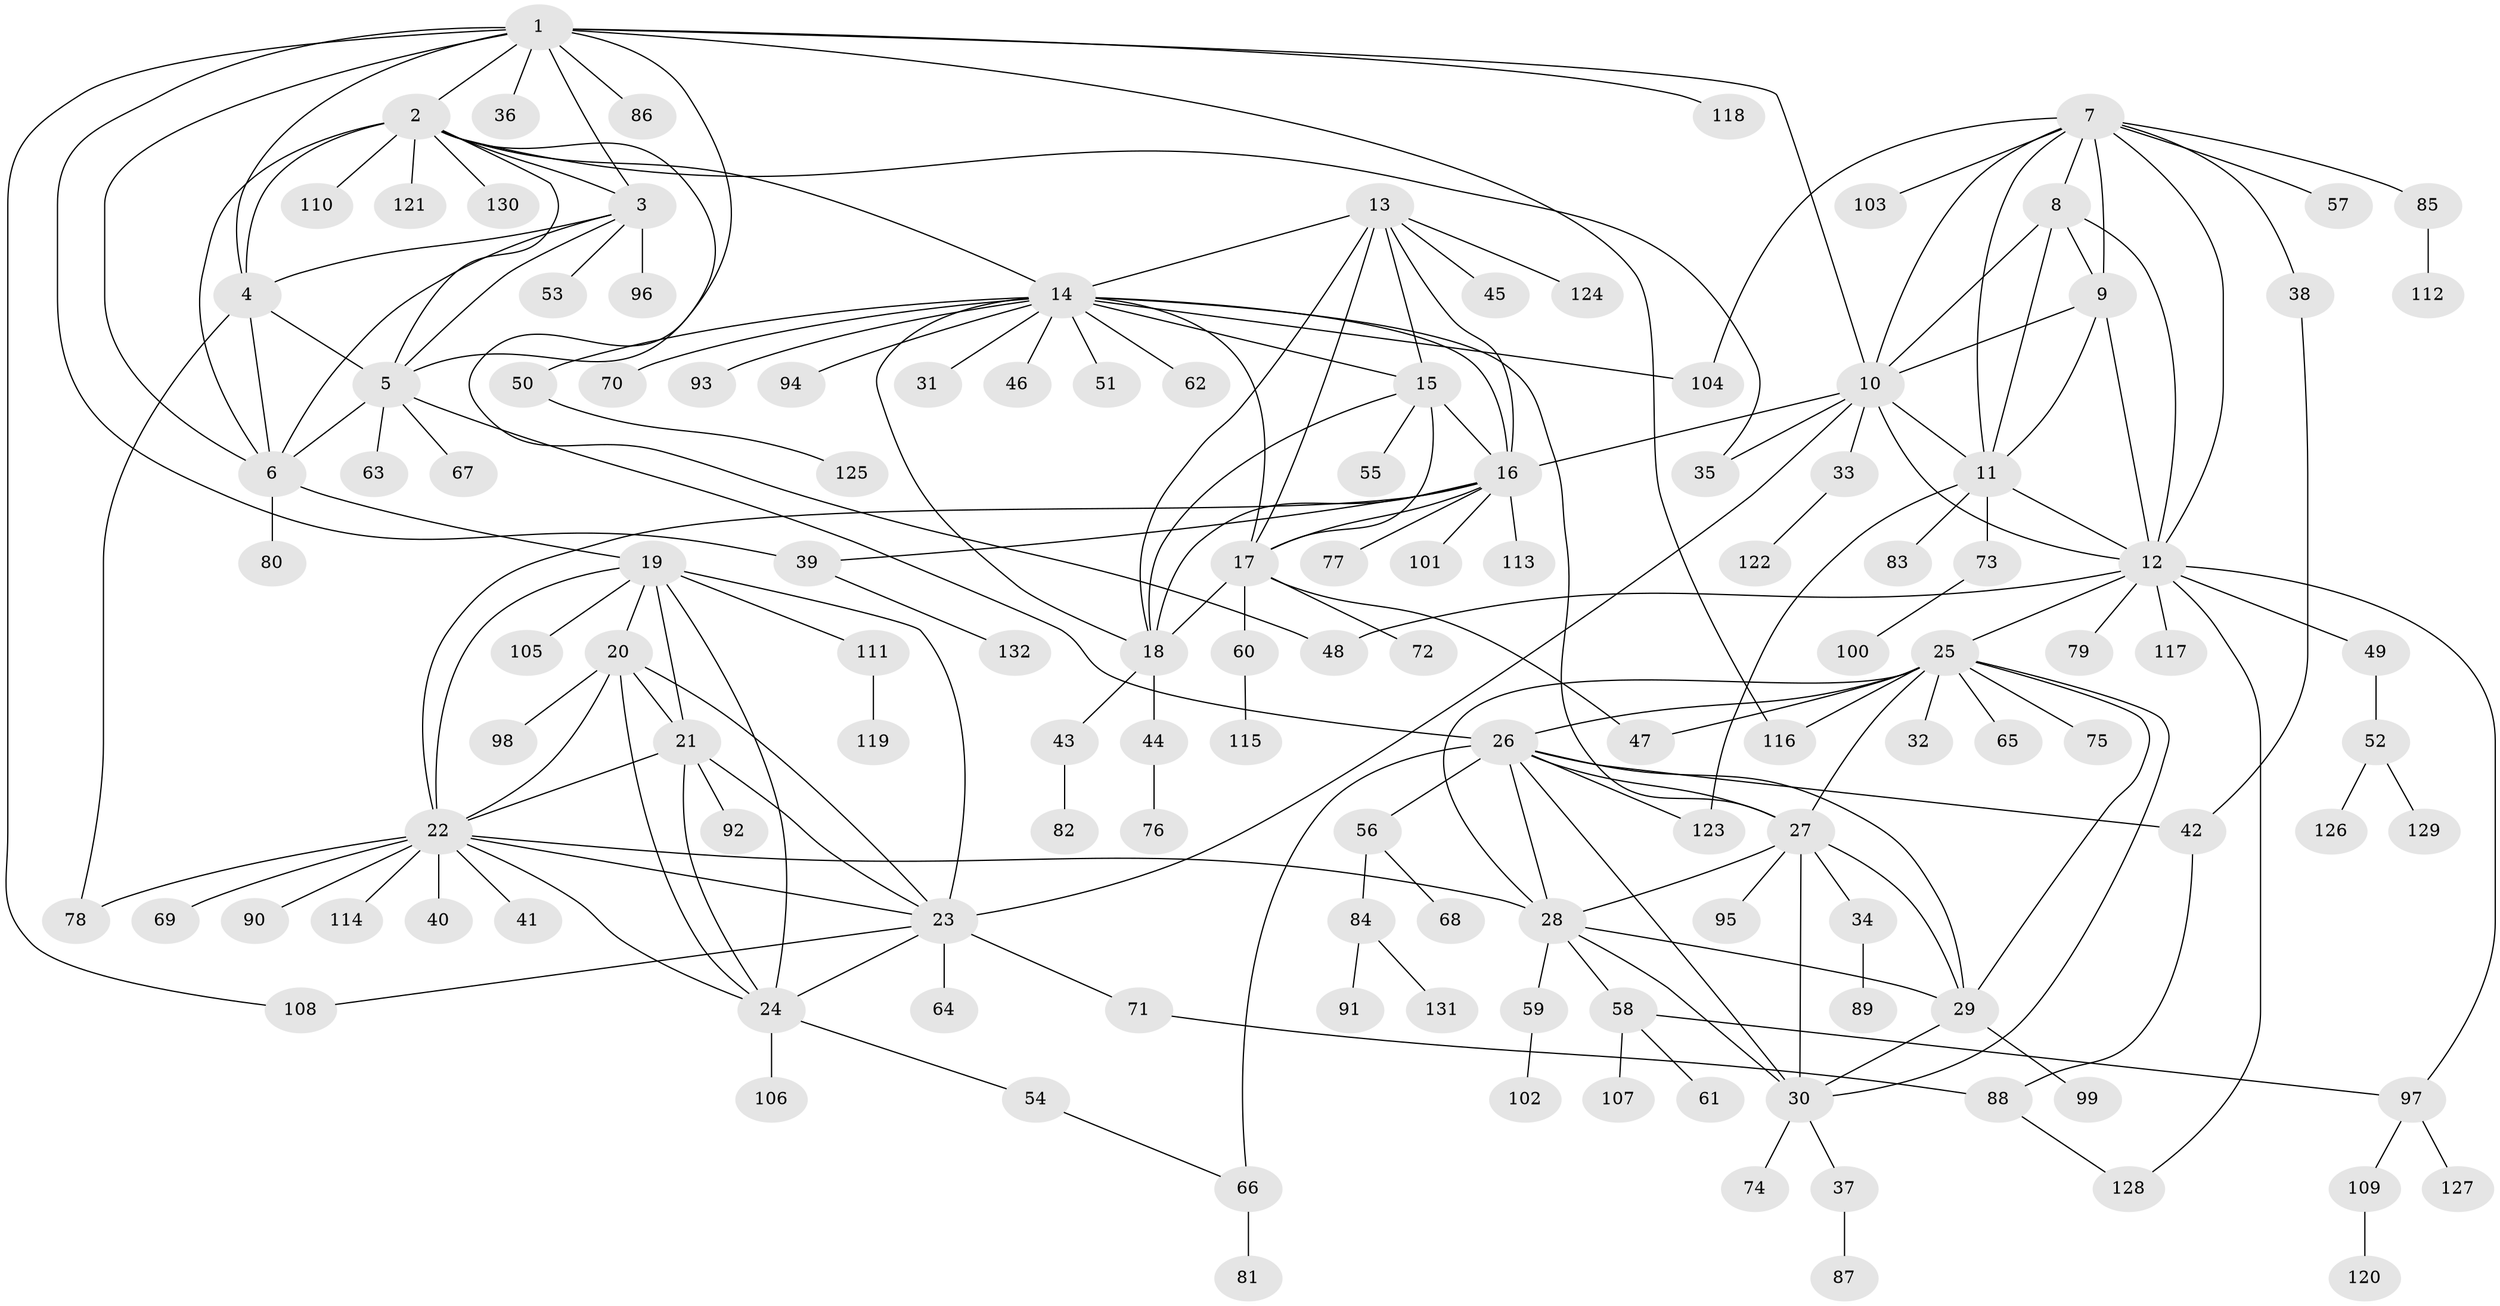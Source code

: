 // Generated by graph-tools (version 1.1) at 2025/02/03/09/25 03:02:47]
// undirected, 132 vertices, 201 edges
graph export_dot {
graph [start="1"]
  node [color=gray90,style=filled];
  1;
  2;
  3;
  4;
  5;
  6;
  7;
  8;
  9;
  10;
  11;
  12;
  13;
  14;
  15;
  16;
  17;
  18;
  19;
  20;
  21;
  22;
  23;
  24;
  25;
  26;
  27;
  28;
  29;
  30;
  31;
  32;
  33;
  34;
  35;
  36;
  37;
  38;
  39;
  40;
  41;
  42;
  43;
  44;
  45;
  46;
  47;
  48;
  49;
  50;
  51;
  52;
  53;
  54;
  55;
  56;
  57;
  58;
  59;
  60;
  61;
  62;
  63;
  64;
  65;
  66;
  67;
  68;
  69;
  70;
  71;
  72;
  73;
  74;
  75;
  76;
  77;
  78;
  79;
  80;
  81;
  82;
  83;
  84;
  85;
  86;
  87;
  88;
  89;
  90;
  91;
  92;
  93;
  94;
  95;
  96;
  97;
  98;
  99;
  100;
  101;
  102;
  103;
  104;
  105;
  106;
  107;
  108;
  109;
  110;
  111;
  112;
  113;
  114;
  115;
  116;
  117;
  118;
  119;
  120;
  121;
  122;
  123;
  124;
  125;
  126;
  127;
  128;
  129;
  130;
  131;
  132;
  1 -- 2;
  1 -- 3;
  1 -- 4;
  1 -- 5;
  1 -- 6;
  1 -- 10;
  1 -- 36;
  1 -- 39;
  1 -- 86;
  1 -- 108;
  1 -- 116;
  1 -- 118;
  2 -- 3;
  2 -- 4;
  2 -- 5;
  2 -- 6;
  2 -- 14;
  2 -- 35;
  2 -- 48;
  2 -- 110;
  2 -- 121;
  2 -- 130;
  3 -- 4;
  3 -- 5;
  3 -- 6;
  3 -- 53;
  3 -- 96;
  4 -- 5;
  4 -- 6;
  4 -- 78;
  5 -- 6;
  5 -- 26;
  5 -- 63;
  5 -- 67;
  6 -- 19;
  6 -- 80;
  7 -- 8;
  7 -- 9;
  7 -- 10;
  7 -- 11;
  7 -- 12;
  7 -- 38;
  7 -- 57;
  7 -- 85;
  7 -- 103;
  7 -- 104;
  8 -- 9;
  8 -- 10;
  8 -- 11;
  8 -- 12;
  9 -- 10;
  9 -- 11;
  9 -- 12;
  10 -- 11;
  10 -- 12;
  10 -- 16;
  10 -- 23;
  10 -- 33;
  10 -- 35;
  11 -- 12;
  11 -- 73;
  11 -- 83;
  11 -- 123;
  12 -- 25;
  12 -- 48;
  12 -- 49;
  12 -- 79;
  12 -- 97;
  12 -- 117;
  12 -- 128;
  13 -- 14;
  13 -- 15;
  13 -- 16;
  13 -- 17;
  13 -- 18;
  13 -- 45;
  13 -- 124;
  14 -- 15;
  14 -- 16;
  14 -- 17;
  14 -- 18;
  14 -- 27;
  14 -- 31;
  14 -- 46;
  14 -- 50;
  14 -- 51;
  14 -- 62;
  14 -- 70;
  14 -- 93;
  14 -- 94;
  14 -- 104;
  15 -- 16;
  15 -- 17;
  15 -- 18;
  15 -- 55;
  16 -- 17;
  16 -- 18;
  16 -- 22;
  16 -- 39;
  16 -- 77;
  16 -- 101;
  16 -- 113;
  17 -- 18;
  17 -- 47;
  17 -- 60;
  17 -- 72;
  18 -- 43;
  18 -- 44;
  19 -- 20;
  19 -- 21;
  19 -- 22;
  19 -- 23;
  19 -- 24;
  19 -- 105;
  19 -- 111;
  20 -- 21;
  20 -- 22;
  20 -- 23;
  20 -- 24;
  20 -- 98;
  21 -- 22;
  21 -- 23;
  21 -- 24;
  21 -- 92;
  22 -- 23;
  22 -- 24;
  22 -- 28;
  22 -- 40;
  22 -- 41;
  22 -- 69;
  22 -- 78;
  22 -- 90;
  22 -- 114;
  23 -- 24;
  23 -- 64;
  23 -- 71;
  23 -- 108;
  24 -- 54;
  24 -- 106;
  25 -- 26;
  25 -- 27;
  25 -- 28;
  25 -- 29;
  25 -- 30;
  25 -- 32;
  25 -- 47;
  25 -- 65;
  25 -- 75;
  25 -- 116;
  26 -- 27;
  26 -- 28;
  26 -- 29;
  26 -- 30;
  26 -- 42;
  26 -- 56;
  26 -- 66;
  26 -- 123;
  27 -- 28;
  27 -- 29;
  27 -- 30;
  27 -- 34;
  27 -- 95;
  28 -- 29;
  28 -- 30;
  28 -- 58;
  28 -- 59;
  29 -- 30;
  29 -- 99;
  30 -- 37;
  30 -- 74;
  33 -- 122;
  34 -- 89;
  37 -- 87;
  38 -- 42;
  39 -- 132;
  42 -- 88;
  43 -- 82;
  44 -- 76;
  49 -- 52;
  50 -- 125;
  52 -- 126;
  52 -- 129;
  54 -- 66;
  56 -- 68;
  56 -- 84;
  58 -- 61;
  58 -- 97;
  58 -- 107;
  59 -- 102;
  60 -- 115;
  66 -- 81;
  71 -- 88;
  73 -- 100;
  84 -- 91;
  84 -- 131;
  85 -- 112;
  88 -- 128;
  97 -- 109;
  97 -- 127;
  109 -- 120;
  111 -- 119;
}
